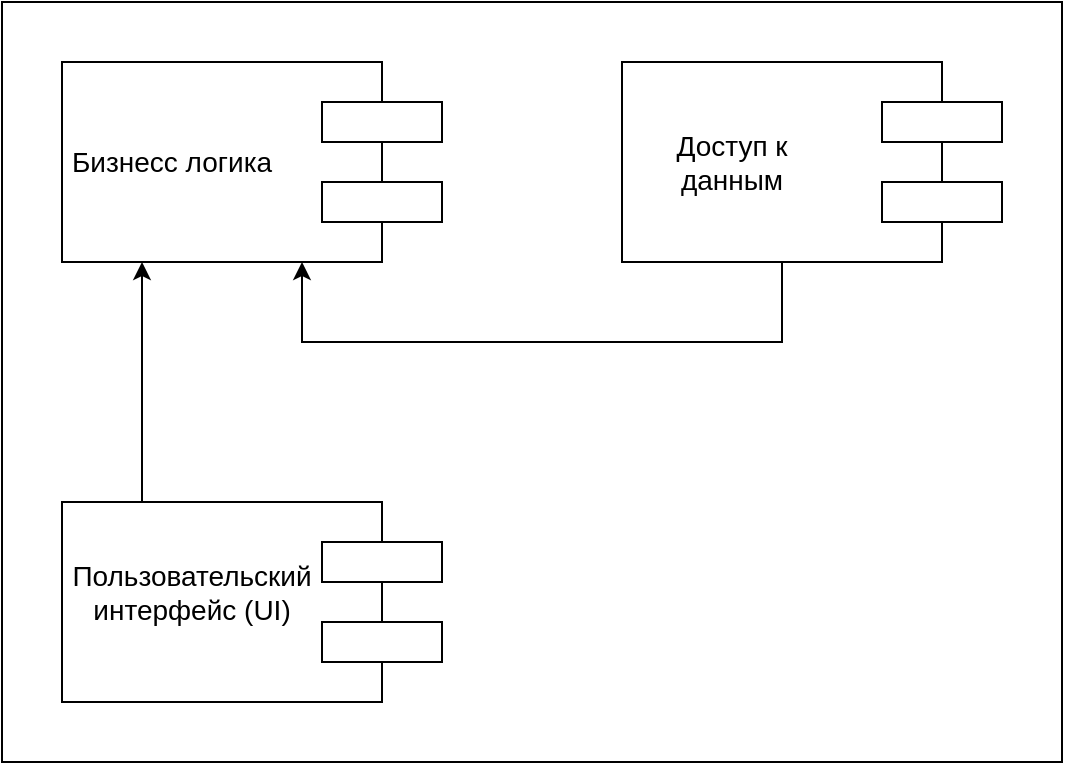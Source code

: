 <mxfile version="24.0.6" type="device">
  <diagram id="UYkQ0kv507AwIZxAa9UJ" name="Page-1">
    <mxGraphModel dx="1343" dy="752" grid="1" gridSize="10" guides="1" tooltips="1" connect="1" arrows="1" fold="1" page="1" pageScale="1" pageWidth="850" pageHeight="1100" math="0" shadow="0">
      <root>
        <mxCell id="0" />
        <mxCell id="1" parent="0" />
        <mxCell id="CWNvPj5qg7RDt-Tj_Qnq-1" value="" style="rounded=0;whiteSpace=wrap;html=1;" vertex="1" parent="1">
          <mxGeometry x="200" y="780" width="530" height="380" as="geometry" />
        </mxCell>
        <mxCell id="CWNvPj5qg7RDt-Tj_Qnq-2" value="" style="rounded=0;whiteSpace=wrap;html=1;" vertex="1" parent="1">
          <mxGeometry x="230" y="810" width="160" height="100" as="geometry" />
        </mxCell>
        <mxCell id="CWNvPj5qg7RDt-Tj_Qnq-3" value="Бизнесс логика" style="text;html=1;strokeColor=none;fillColor=none;align=center;verticalAlign=middle;whiteSpace=wrap;rounded=0;fontSize=14;" vertex="1" parent="1">
          <mxGeometry x="230" y="845" width="110" height="30" as="geometry" />
        </mxCell>
        <mxCell id="CWNvPj5qg7RDt-Tj_Qnq-4" value="" style="rounded=0;whiteSpace=wrap;html=1;" vertex="1" parent="1">
          <mxGeometry x="360" y="830" width="60" height="20" as="geometry" />
        </mxCell>
        <mxCell id="CWNvPj5qg7RDt-Tj_Qnq-5" value="" style="rounded=0;whiteSpace=wrap;html=1;" vertex="1" parent="1">
          <mxGeometry x="360" y="870" width="60" height="20" as="geometry" />
        </mxCell>
        <mxCell id="CWNvPj5qg7RDt-Tj_Qnq-6" value="" style="rounded=0;whiteSpace=wrap;html=1;" vertex="1" parent="1">
          <mxGeometry x="230" y="1030" width="160" height="100" as="geometry" />
        </mxCell>
        <mxCell id="CWNvPj5qg7RDt-Tj_Qnq-7" value="&lt;div&gt;Пользовательский&lt;/div&gt;&lt;div&gt;интерфейс (UI)&lt;br&gt;&lt;/div&gt;" style="text;html=1;strokeColor=none;fillColor=none;align=center;verticalAlign=middle;whiteSpace=wrap;rounded=0;fontSize=14;" vertex="1" parent="1">
          <mxGeometry x="240" y="1060" width="110" height="30" as="geometry" />
        </mxCell>
        <mxCell id="CWNvPj5qg7RDt-Tj_Qnq-8" value="" style="rounded=0;whiteSpace=wrap;html=1;" vertex="1" parent="1">
          <mxGeometry x="360" y="1050" width="60" height="20" as="geometry" />
        </mxCell>
        <mxCell id="CWNvPj5qg7RDt-Tj_Qnq-9" value="" style="rounded=0;whiteSpace=wrap;html=1;" vertex="1" parent="1">
          <mxGeometry x="360" y="1090" width="60" height="20" as="geometry" />
        </mxCell>
        <mxCell id="CWNvPj5qg7RDt-Tj_Qnq-10" value="" style="rounded=0;whiteSpace=wrap;html=1;" vertex="1" parent="1">
          <mxGeometry x="510" y="810" width="160" height="100" as="geometry" />
        </mxCell>
        <mxCell id="CWNvPj5qg7RDt-Tj_Qnq-11" value="&lt;div&gt;Доступ к&lt;/div&gt;&lt;div&gt;данным&lt;br&gt;&lt;/div&gt;" style="text;html=1;strokeColor=none;fillColor=none;align=center;verticalAlign=middle;whiteSpace=wrap;rounded=0;fontSize=14;" vertex="1" parent="1">
          <mxGeometry x="510" y="845" width="110" height="30" as="geometry" />
        </mxCell>
        <mxCell id="CWNvPj5qg7RDt-Tj_Qnq-12" value="" style="rounded=0;whiteSpace=wrap;html=1;" vertex="1" parent="1">
          <mxGeometry x="640" y="830" width="60" height="20" as="geometry" />
        </mxCell>
        <mxCell id="CWNvPj5qg7RDt-Tj_Qnq-13" value="" style="rounded=0;whiteSpace=wrap;html=1;" vertex="1" parent="1">
          <mxGeometry x="640" y="870" width="60" height="20" as="geometry" />
        </mxCell>
        <mxCell id="CWNvPj5qg7RDt-Tj_Qnq-14" value="" style="endArrow=classic;html=1;rounded=0;exitX=0.5;exitY=1;exitDx=0;exitDy=0;entryX=0.75;entryY=1;entryDx=0;entryDy=0;" edge="1" parent="1" source="CWNvPj5qg7RDt-Tj_Qnq-10" target="CWNvPj5qg7RDt-Tj_Qnq-2">
          <mxGeometry width="50" height="50" relative="1" as="geometry">
            <mxPoint x="480" y="1400" as="sourcePoint" />
            <mxPoint x="530" y="1350" as="targetPoint" />
            <Array as="points">
              <mxPoint x="590" y="950" />
              <mxPoint x="350" y="950" />
            </Array>
          </mxGeometry>
        </mxCell>
        <mxCell id="CWNvPj5qg7RDt-Tj_Qnq-15" value="" style="endArrow=classic;html=1;rounded=0;exitX=0.25;exitY=0;exitDx=0;exitDy=0;entryX=0.25;entryY=1;entryDx=0;entryDy=0;" edge="1" parent="1" source="CWNvPj5qg7RDt-Tj_Qnq-6" target="CWNvPj5qg7RDt-Tj_Qnq-2">
          <mxGeometry width="50" height="50" relative="1" as="geometry">
            <mxPoint x="480" y="1400" as="sourcePoint" />
            <mxPoint x="530" y="1350" as="targetPoint" />
          </mxGeometry>
        </mxCell>
      </root>
    </mxGraphModel>
  </diagram>
</mxfile>
